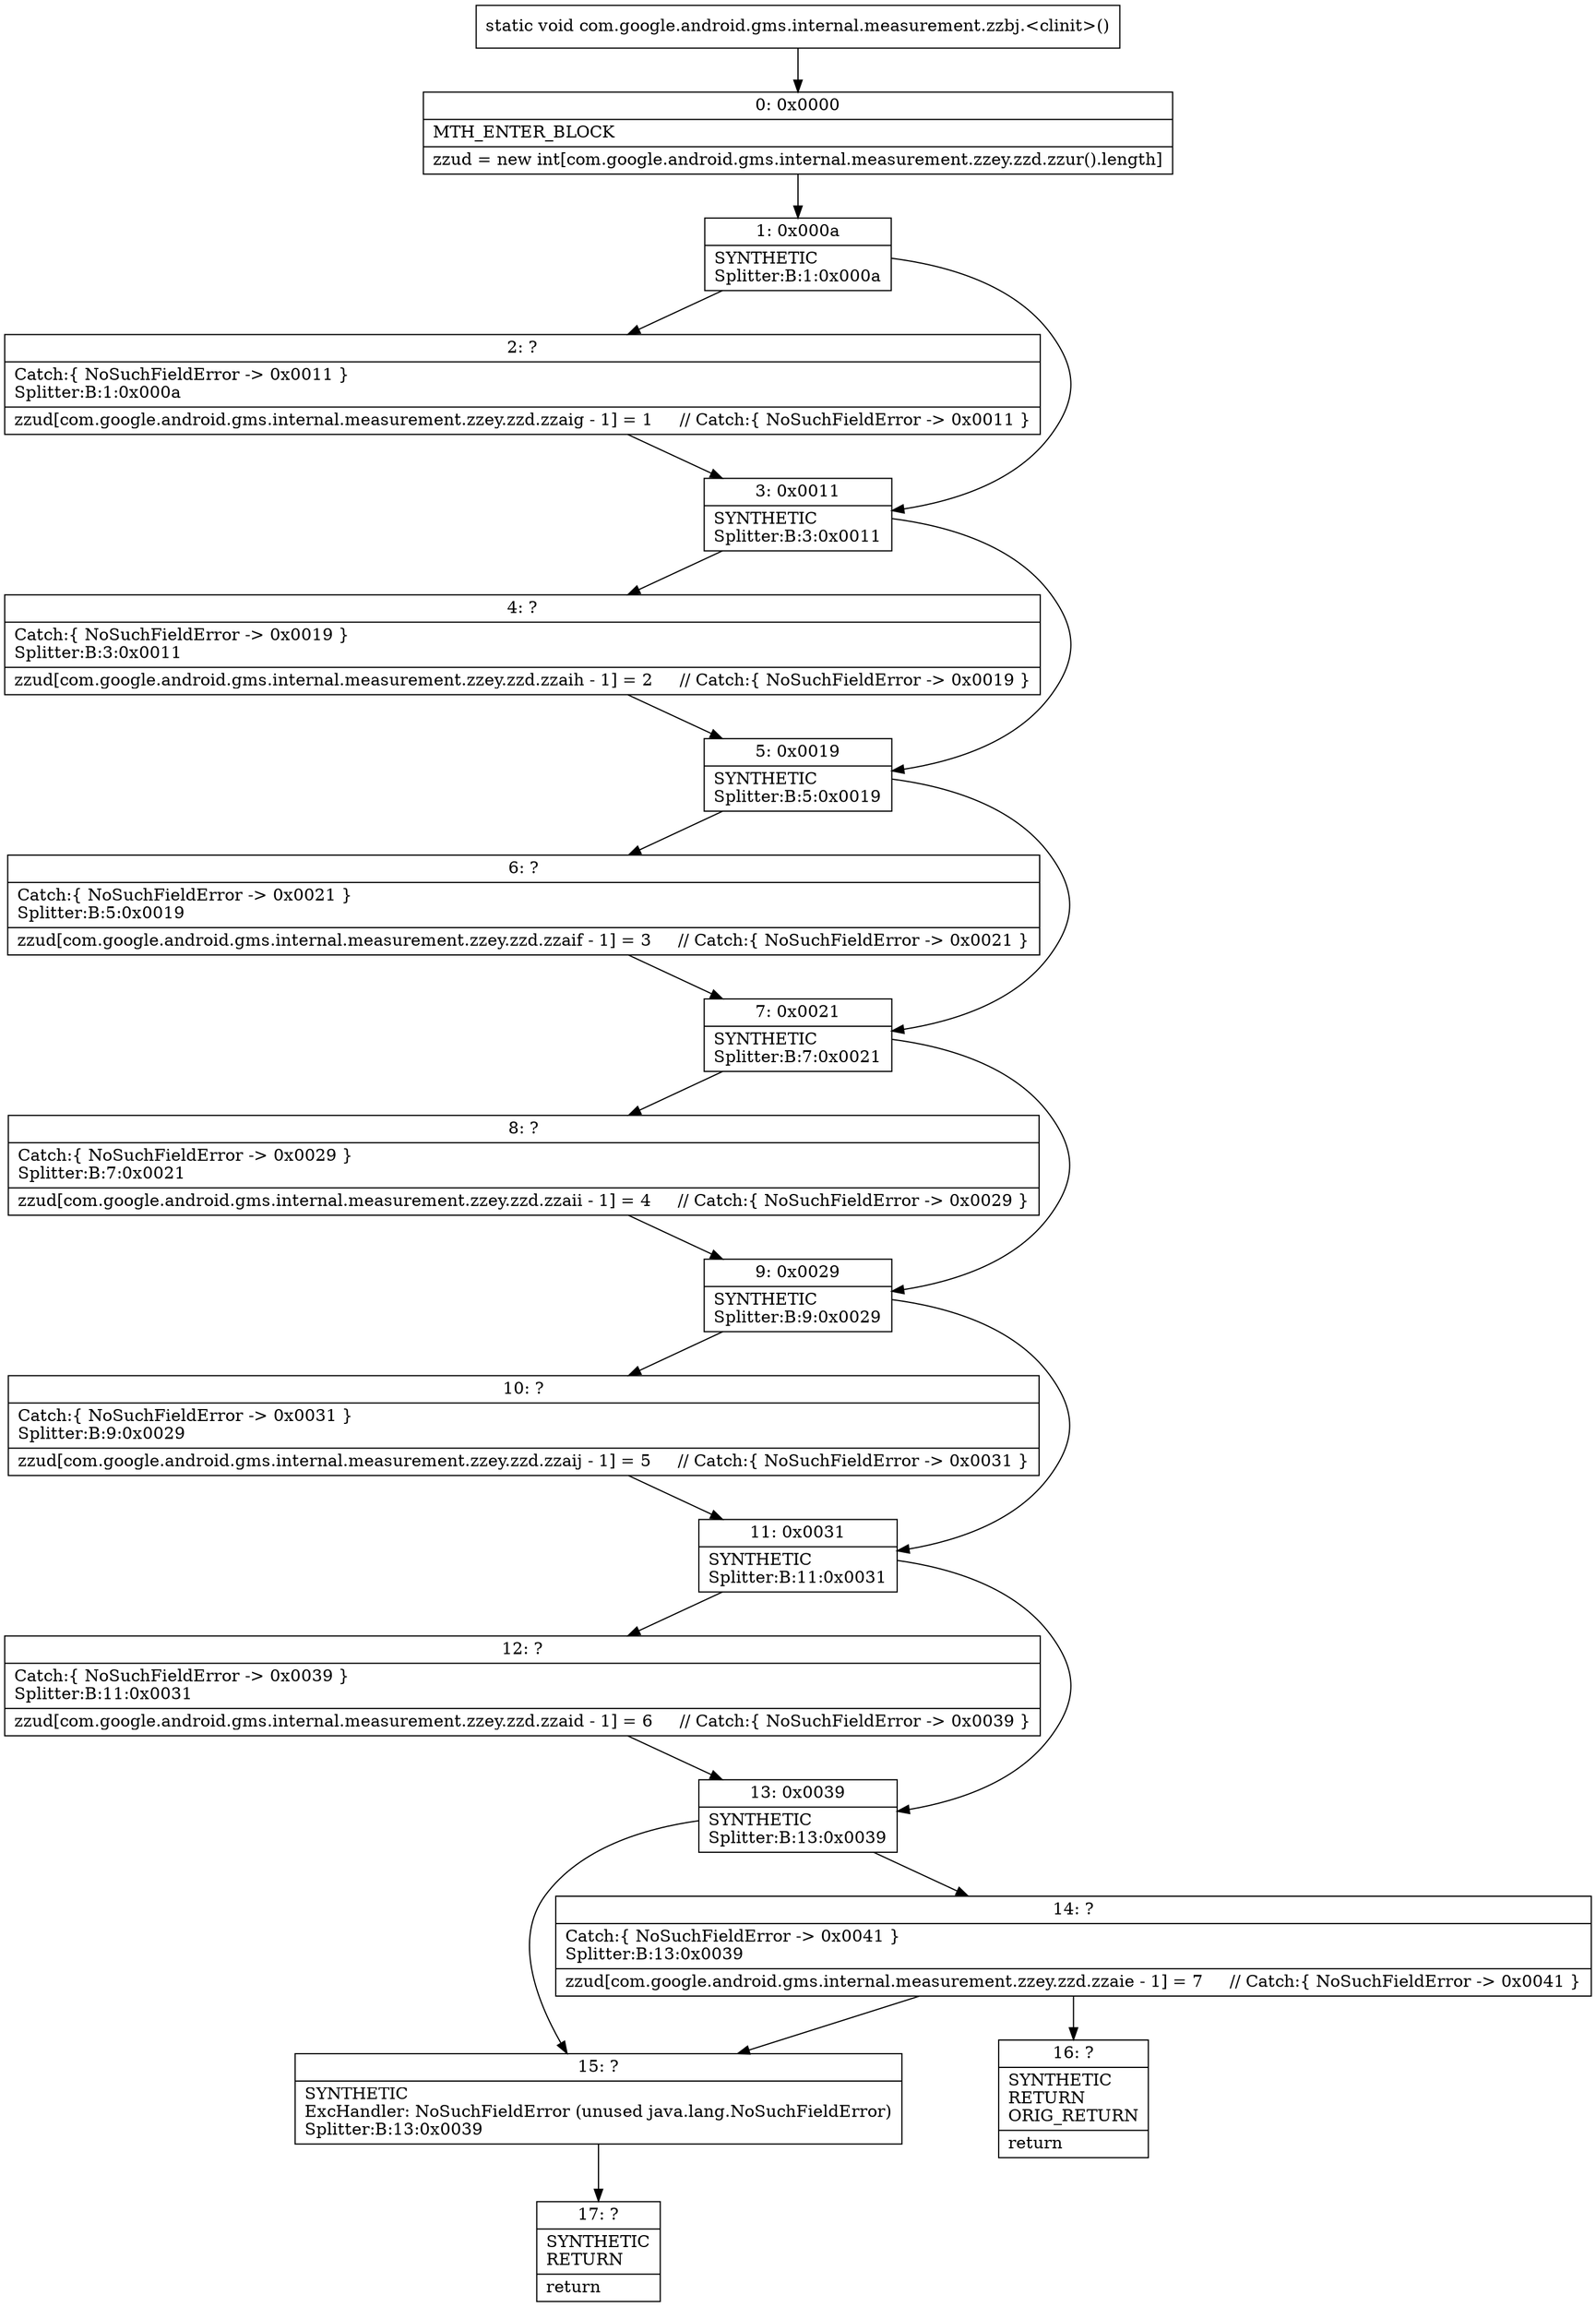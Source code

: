 digraph "CFG forcom.google.android.gms.internal.measurement.zzbj.\<clinit\>()V" {
Node_0 [shape=record,label="{0\:\ 0x0000|MTH_ENTER_BLOCK\l|zzud = new int[com.google.android.gms.internal.measurement.zzey.zzd.zzur().length]\l}"];
Node_1 [shape=record,label="{1\:\ 0x000a|SYNTHETIC\lSplitter:B:1:0x000a\l}"];
Node_2 [shape=record,label="{2\:\ ?|Catch:\{ NoSuchFieldError \-\> 0x0011 \}\lSplitter:B:1:0x000a\l|zzud[com.google.android.gms.internal.measurement.zzey.zzd.zzaig \- 1] = 1     \/\/ Catch:\{ NoSuchFieldError \-\> 0x0011 \}\l}"];
Node_3 [shape=record,label="{3\:\ 0x0011|SYNTHETIC\lSplitter:B:3:0x0011\l}"];
Node_4 [shape=record,label="{4\:\ ?|Catch:\{ NoSuchFieldError \-\> 0x0019 \}\lSplitter:B:3:0x0011\l|zzud[com.google.android.gms.internal.measurement.zzey.zzd.zzaih \- 1] = 2     \/\/ Catch:\{ NoSuchFieldError \-\> 0x0019 \}\l}"];
Node_5 [shape=record,label="{5\:\ 0x0019|SYNTHETIC\lSplitter:B:5:0x0019\l}"];
Node_6 [shape=record,label="{6\:\ ?|Catch:\{ NoSuchFieldError \-\> 0x0021 \}\lSplitter:B:5:0x0019\l|zzud[com.google.android.gms.internal.measurement.zzey.zzd.zzaif \- 1] = 3     \/\/ Catch:\{ NoSuchFieldError \-\> 0x0021 \}\l}"];
Node_7 [shape=record,label="{7\:\ 0x0021|SYNTHETIC\lSplitter:B:7:0x0021\l}"];
Node_8 [shape=record,label="{8\:\ ?|Catch:\{ NoSuchFieldError \-\> 0x0029 \}\lSplitter:B:7:0x0021\l|zzud[com.google.android.gms.internal.measurement.zzey.zzd.zzaii \- 1] = 4     \/\/ Catch:\{ NoSuchFieldError \-\> 0x0029 \}\l}"];
Node_9 [shape=record,label="{9\:\ 0x0029|SYNTHETIC\lSplitter:B:9:0x0029\l}"];
Node_10 [shape=record,label="{10\:\ ?|Catch:\{ NoSuchFieldError \-\> 0x0031 \}\lSplitter:B:9:0x0029\l|zzud[com.google.android.gms.internal.measurement.zzey.zzd.zzaij \- 1] = 5     \/\/ Catch:\{ NoSuchFieldError \-\> 0x0031 \}\l}"];
Node_11 [shape=record,label="{11\:\ 0x0031|SYNTHETIC\lSplitter:B:11:0x0031\l}"];
Node_12 [shape=record,label="{12\:\ ?|Catch:\{ NoSuchFieldError \-\> 0x0039 \}\lSplitter:B:11:0x0031\l|zzud[com.google.android.gms.internal.measurement.zzey.zzd.zzaid \- 1] = 6     \/\/ Catch:\{ NoSuchFieldError \-\> 0x0039 \}\l}"];
Node_13 [shape=record,label="{13\:\ 0x0039|SYNTHETIC\lSplitter:B:13:0x0039\l}"];
Node_14 [shape=record,label="{14\:\ ?|Catch:\{ NoSuchFieldError \-\> 0x0041 \}\lSplitter:B:13:0x0039\l|zzud[com.google.android.gms.internal.measurement.zzey.zzd.zzaie \- 1] = 7     \/\/ Catch:\{ NoSuchFieldError \-\> 0x0041 \}\l}"];
Node_15 [shape=record,label="{15\:\ ?|SYNTHETIC\lExcHandler: NoSuchFieldError (unused java.lang.NoSuchFieldError)\lSplitter:B:13:0x0039\l}"];
Node_16 [shape=record,label="{16\:\ ?|SYNTHETIC\lRETURN\lORIG_RETURN\l|return\l}"];
Node_17 [shape=record,label="{17\:\ ?|SYNTHETIC\lRETURN\l|return\l}"];
MethodNode[shape=record,label="{static void com.google.android.gms.internal.measurement.zzbj.\<clinit\>() }"];
MethodNode -> Node_0;
Node_0 -> Node_1;
Node_1 -> Node_2;
Node_1 -> Node_3;
Node_2 -> Node_3;
Node_3 -> Node_4;
Node_3 -> Node_5;
Node_4 -> Node_5;
Node_5 -> Node_6;
Node_5 -> Node_7;
Node_6 -> Node_7;
Node_7 -> Node_8;
Node_7 -> Node_9;
Node_8 -> Node_9;
Node_9 -> Node_10;
Node_9 -> Node_11;
Node_10 -> Node_11;
Node_11 -> Node_12;
Node_11 -> Node_13;
Node_12 -> Node_13;
Node_13 -> Node_14;
Node_13 -> Node_15;
Node_14 -> Node_15;
Node_14 -> Node_16;
Node_15 -> Node_17;
}

